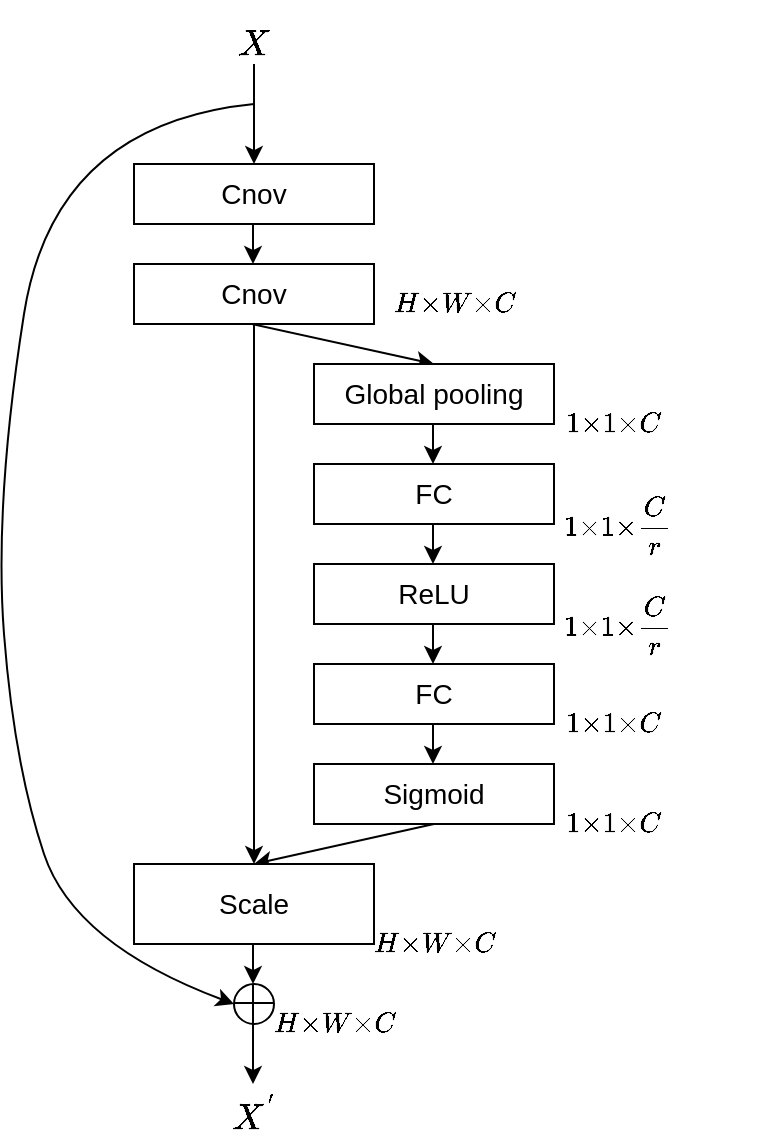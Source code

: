 <mxfile version="15.3.7" type="github">
  <diagram id="Pg_NO7NtwOenx8nFga-8" name="Page-1">
    <mxGraphModel dx="1483" dy="701" grid="1" gridSize="10" guides="1" tooltips="1" connect="1" arrows="1" fold="1" page="1" pageScale="1" pageWidth="400" pageHeight="600" math="1" shadow="0">
      <root>
        <mxCell id="0" />
        <mxCell id="1" parent="0" />
        <mxCell id="ikSiXr2rSWbBqYA-w5zq-21" value="" style="endArrow=classic;html=1;entryX=0.5;entryY=0;entryDx=0;entryDy=0;exitX=0.5;exitY=1;exitDx=0;exitDy=0;" edge="1" parent="1" source="ikSiXr2rSWbBqYA-w5zq-10" target="ikSiXr2rSWbBqYA-w5zq-11">
          <mxGeometry width="50" height="50" relative="1" as="geometry">
            <mxPoint x="254" y="473" as="sourcePoint" />
            <mxPoint x="304" y="423" as="targetPoint" />
          </mxGeometry>
        </mxCell>
        <mxCell id="ikSiXr2rSWbBqYA-w5zq-12" value="" style="endArrow=classic;html=1;entryX=0.5;entryY=0;entryDx=0;entryDy=0;" edge="1" parent="1" target="ikSiXr2rSWbBqYA-w5zq-6">
          <mxGeometry width="50" height="50" relative="1" as="geometry">
            <mxPoint x="163" y="173" as="sourcePoint" />
            <mxPoint x="193" y="193" as="targetPoint" />
          </mxGeometry>
        </mxCell>
        <mxCell id="ikSiXr2rSWbBqYA-w5zq-1" value="&lt;font style=&quot;font-size: 14px&quot;&gt;Cnov&lt;/font&gt;" style="rounded=0;whiteSpace=wrap;html=1;" vertex="1" parent="1">
          <mxGeometry x="104" y="93" width="120" height="30" as="geometry" />
        </mxCell>
        <mxCell id="ikSiXr2rSWbBqYA-w5zq-3" value="" style="endArrow=classic;html=1;" edge="1" parent="1">
          <mxGeometry width="50" height="50" relative="1" as="geometry">
            <mxPoint x="163.5" y="123" as="sourcePoint" />
            <mxPoint x="163.5" y="143" as="targetPoint" />
          </mxGeometry>
        </mxCell>
        <mxCell id="ikSiXr2rSWbBqYA-w5zq-4" value="&lt;font style=&quot;font-size: 14px&quot;&gt;Cnov&lt;/font&gt;" style="rounded=0;whiteSpace=wrap;html=1;" vertex="1" parent="1">
          <mxGeometry x="104" y="143" width="120" height="30" as="geometry" />
        </mxCell>
        <mxCell id="ikSiXr2rSWbBqYA-w5zq-6" value="&lt;font style=&quot;font-size: 14px&quot;&gt;Global pooling&lt;/font&gt;" style="rounded=0;whiteSpace=wrap;html=1;" vertex="1" parent="1">
          <mxGeometry x="194" y="193" width="120" height="30" as="geometry" />
        </mxCell>
        <mxCell id="ikSiXr2rSWbBqYA-w5zq-7" value="&lt;font style=&quot;font-size: 14px&quot;&gt;FC&lt;/font&gt;" style="rounded=0;whiteSpace=wrap;html=1;" vertex="1" parent="1">
          <mxGeometry x="194" y="243" width="120" height="30" as="geometry" />
        </mxCell>
        <mxCell id="ikSiXr2rSWbBqYA-w5zq-8" value="&lt;font style=&quot;font-size: 14px&quot;&gt;ReLU&lt;/font&gt;" style="rounded=0;whiteSpace=wrap;html=1;" vertex="1" parent="1">
          <mxGeometry x="194" y="293" width="120" height="30" as="geometry" />
        </mxCell>
        <mxCell id="ikSiXr2rSWbBqYA-w5zq-9" value="&lt;font style=&quot;font-size: 14px&quot;&gt;FC&lt;/font&gt;" style="rounded=0;whiteSpace=wrap;html=1;" vertex="1" parent="1">
          <mxGeometry x="194" y="343" width="120" height="30" as="geometry" />
        </mxCell>
        <mxCell id="ikSiXr2rSWbBqYA-w5zq-10" value="&lt;font style=&quot;font-size: 14px&quot;&gt;Sigmoid&lt;/font&gt;" style="rounded=0;whiteSpace=wrap;html=1;" vertex="1" parent="1">
          <mxGeometry x="194" y="393" width="120" height="30" as="geometry" />
        </mxCell>
        <mxCell id="ikSiXr2rSWbBqYA-w5zq-11" value="&lt;font style=&quot;font-size: 14px&quot;&gt;Scale&lt;/font&gt;" style="rounded=0;whiteSpace=wrap;html=1;" vertex="1" parent="1">
          <mxGeometry x="104" y="443" width="120" height="40" as="geometry" />
        </mxCell>
        <mxCell id="ikSiXr2rSWbBqYA-w5zq-13" value="" style="endArrow=classic;html=1;" edge="1" parent="1">
          <mxGeometry width="50" height="50" relative="1" as="geometry">
            <mxPoint x="253.5" y="223" as="sourcePoint" />
            <mxPoint x="253.5" y="243" as="targetPoint" />
          </mxGeometry>
        </mxCell>
        <mxCell id="ikSiXr2rSWbBqYA-w5zq-15" value="" style="endArrow=classic;html=1;" edge="1" parent="1">
          <mxGeometry width="50" height="50" relative="1" as="geometry">
            <mxPoint x="253.5" y="273" as="sourcePoint" />
            <mxPoint x="253.5" y="293" as="targetPoint" />
          </mxGeometry>
        </mxCell>
        <mxCell id="ikSiXr2rSWbBqYA-w5zq-18" value="" style="endArrow=classic;html=1;" edge="1" parent="1">
          <mxGeometry width="50" height="50" relative="1" as="geometry">
            <mxPoint x="253.5" y="323" as="sourcePoint" />
            <mxPoint x="253.5" y="343" as="targetPoint" />
          </mxGeometry>
        </mxCell>
        <mxCell id="ikSiXr2rSWbBqYA-w5zq-20" value="" style="endArrow=classic;html=1;" edge="1" parent="1">
          <mxGeometry width="50" height="50" relative="1" as="geometry">
            <mxPoint x="253.5" y="373" as="sourcePoint" />
            <mxPoint x="253.5" y="393" as="targetPoint" />
          </mxGeometry>
        </mxCell>
        <mxCell id="ikSiXr2rSWbBqYA-w5zq-22" value="" style="endArrow=classic;html=1;entryX=0.5;entryY=0;entryDx=0;entryDy=0;" edge="1" parent="1" target="ikSiXr2rSWbBqYA-w5zq-11">
          <mxGeometry width="50" height="50" relative="1" as="geometry">
            <mxPoint x="164" y="173" as="sourcePoint" />
            <mxPoint x="214" y="123" as="targetPoint" />
          </mxGeometry>
        </mxCell>
        <mxCell id="ikSiXr2rSWbBqYA-w5zq-23" value="" style="endArrow=classic;html=1;" edge="1" parent="1">
          <mxGeometry width="50" height="50" relative="1" as="geometry">
            <mxPoint x="163.5" y="483" as="sourcePoint" />
            <mxPoint x="163.5" y="503" as="targetPoint" />
          </mxGeometry>
        </mxCell>
        <mxCell id="ikSiXr2rSWbBqYA-w5zq-24" value="" style="ellipse;whiteSpace=wrap;html=1;aspect=fixed;" vertex="1" parent="1">
          <mxGeometry x="154" y="503" width="20" height="20" as="geometry" />
        </mxCell>
        <mxCell id="ikSiXr2rSWbBqYA-w5zq-25" value="" style="endArrow=none;html=1;" edge="1" parent="1">
          <mxGeometry width="50" height="50" relative="1" as="geometry">
            <mxPoint x="154" y="512.5" as="sourcePoint" />
            <mxPoint x="174" y="512.5" as="targetPoint" />
          </mxGeometry>
        </mxCell>
        <mxCell id="ikSiXr2rSWbBqYA-w5zq-26" value="" style="endArrow=none;html=1;" edge="1" parent="1">
          <mxGeometry width="50" height="50" relative="1" as="geometry">
            <mxPoint x="163.5" y="523" as="sourcePoint" />
            <mxPoint x="163.5" y="503" as="targetPoint" />
          </mxGeometry>
        </mxCell>
        <mxCell id="ikSiXr2rSWbBqYA-w5zq-27" value="" style="endArrow=classic;html=1;" edge="1" parent="1">
          <mxGeometry width="50" height="50" relative="1" as="geometry">
            <mxPoint x="163.5" y="523" as="sourcePoint" />
            <mxPoint x="163.5" y="553" as="targetPoint" />
          </mxGeometry>
        </mxCell>
        <mxCell id="ikSiXr2rSWbBqYA-w5zq-28" value="" style="endArrow=classic;html=1;entryX=0.5;entryY=0;entryDx=0;entryDy=0;" edge="1" parent="1" target="ikSiXr2rSWbBqYA-w5zq-1">
          <mxGeometry width="50" height="50" relative="1" as="geometry">
            <mxPoint x="164" y="43" as="sourcePoint" />
            <mxPoint x="214" y="-27" as="targetPoint" />
          </mxGeometry>
        </mxCell>
        <mxCell id="ikSiXr2rSWbBqYA-w5zq-29" value="" style="curved=1;endArrow=classic;html=1;" edge="1" parent="1">
          <mxGeometry width="50" height="50" relative="1" as="geometry">
            <mxPoint x="164" y="63" as="sourcePoint" />
            <mxPoint x="154" y="513" as="targetPoint" />
            <Array as="points">
              <mxPoint x="64" y="73" />
              <mxPoint x="34" y="263" />
              <mxPoint x="44" y="393" />
              <mxPoint x="74" y="483" />
            </Array>
          </mxGeometry>
        </mxCell>
        <mxCell id="ikSiXr2rSWbBqYA-w5zq-30" value="&lt;font face=&quot;Times New Roman&quot; style=&quot;font-size: 18px&quot;&gt;$$&lt;br&gt;X$$&lt;/font&gt;" style="text;html=1;strokeColor=none;fillColor=none;align=center;verticalAlign=middle;whiteSpace=wrap;rounded=0;" vertex="1" parent="1">
          <mxGeometry x="144" y="23" width="40" height="20" as="geometry" />
        </mxCell>
        <mxCell id="ikSiXr2rSWbBqYA-w5zq-31" value="$$H{\times}W{\times}C$$" style="text;html=1;strokeColor=none;fillColor=none;align=center;verticalAlign=middle;whiteSpace=wrap;rounded=0;" vertex="1" parent="1">
          <mxGeometry x="244" y="153" width="40" height="20" as="geometry" />
        </mxCell>
        <mxCell id="ikSiXr2rSWbBqYA-w5zq-33" value="$$1{\times}1{\times}C$$" style="text;html=1;strokeColor=none;fillColor=none;align=center;verticalAlign=middle;whiteSpace=wrap;rounded=0;" vertex="1" parent="1">
          <mxGeometry x="324" y="213" width="40" height="20" as="geometry" />
        </mxCell>
        <mxCell id="ikSiXr2rSWbBqYA-w5zq-34" value="$$1{\times}1{\times}\frac{C}{r}$$" style="text;html=1;strokeColor=none;fillColor=none;align=center;verticalAlign=middle;whiteSpace=wrap;rounded=0;" vertex="1" parent="1">
          <mxGeometry x="326" y="263" width="40" height="20" as="geometry" />
        </mxCell>
        <mxCell id="ikSiXr2rSWbBqYA-w5zq-35" value="$$1{\times}1{\times}\frac{C}{r}$$" style="text;html=1;strokeColor=none;fillColor=none;align=center;verticalAlign=middle;whiteSpace=wrap;rounded=0;" vertex="1" parent="1">
          <mxGeometry x="326" y="313" width="40" height="20" as="geometry" />
        </mxCell>
        <mxCell id="ikSiXr2rSWbBqYA-w5zq-36" value="$$1{\times}1{\times}C$$" style="text;html=1;strokeColor=none;fillColor=none;align=center;verticalAlign=middle;whiteSpace=wrap;rounded=0;" vertex="1" parent="1">
          <mxGeometry x="324" y="363" width="40" height="20" as="geometry" />
        </mxCell>
        <mxCell id="ikSiXr2rSWbBqYA-w5zq-37" value="$$1{\times}1{\times}C$$" style="text;html=1;strokeColor=none;fillColor=none;align=center;verticalAlign=middle;whiteSpace=wrap;rounded=0;" vertex="1" parent="1">
          <mxGeometry x="324" y="413" width="40" height="20" as="geometry" />
        </mxCell>
        <mxCell id="ikSiXr2rSWbBqYA-w5zq-39" value="$$H{\times}W{\times}C$$" style="text;html=1;strokeColor=none;fillColor=none;align=center;verticalAlign=middle;whiteSpace=wrap;rounded=0;" vertex="1" parent="1">
          <mxGeometry x="234" y="473" width="40" height="20" as="geometry" />
        </mxCell>
        <mxCell id="ikSiXr2rSWbBqYA-w5zq-40" value="$$H{\times}W{\times}C$$" style="text;html=1;strokeColor=none;fillColor=none;align=center;verticalAlign=middle;whiteSpace=wrap;rounded=0;" vertex="1" parent="1">
          <mxGeometry x="184" y="513" width="40" height="20" as="geometry" />
        </mxCell>
        <mxCell id="ikSiXr2rSWbBqYA-w5zq-41" value="&lt;font face=&quot;Times New Roman&quot; style=&quot;font-size: 18px&quot;&gt;$$X^{&#39;}$$&lt;/font&gt;" style="text;html=1;strokeColor=none;fillColor=none;align=center;verticalAlign=middle;whiteSpace=wrap;rounded=0;" vertex="1" parent="1">
          <mxGeometry x="144" y="559" width="40" height="20" as="geometry" />
        </mxCell>
      </root>
    </mxGraphModel>
  </diagram>
</mxfile>
